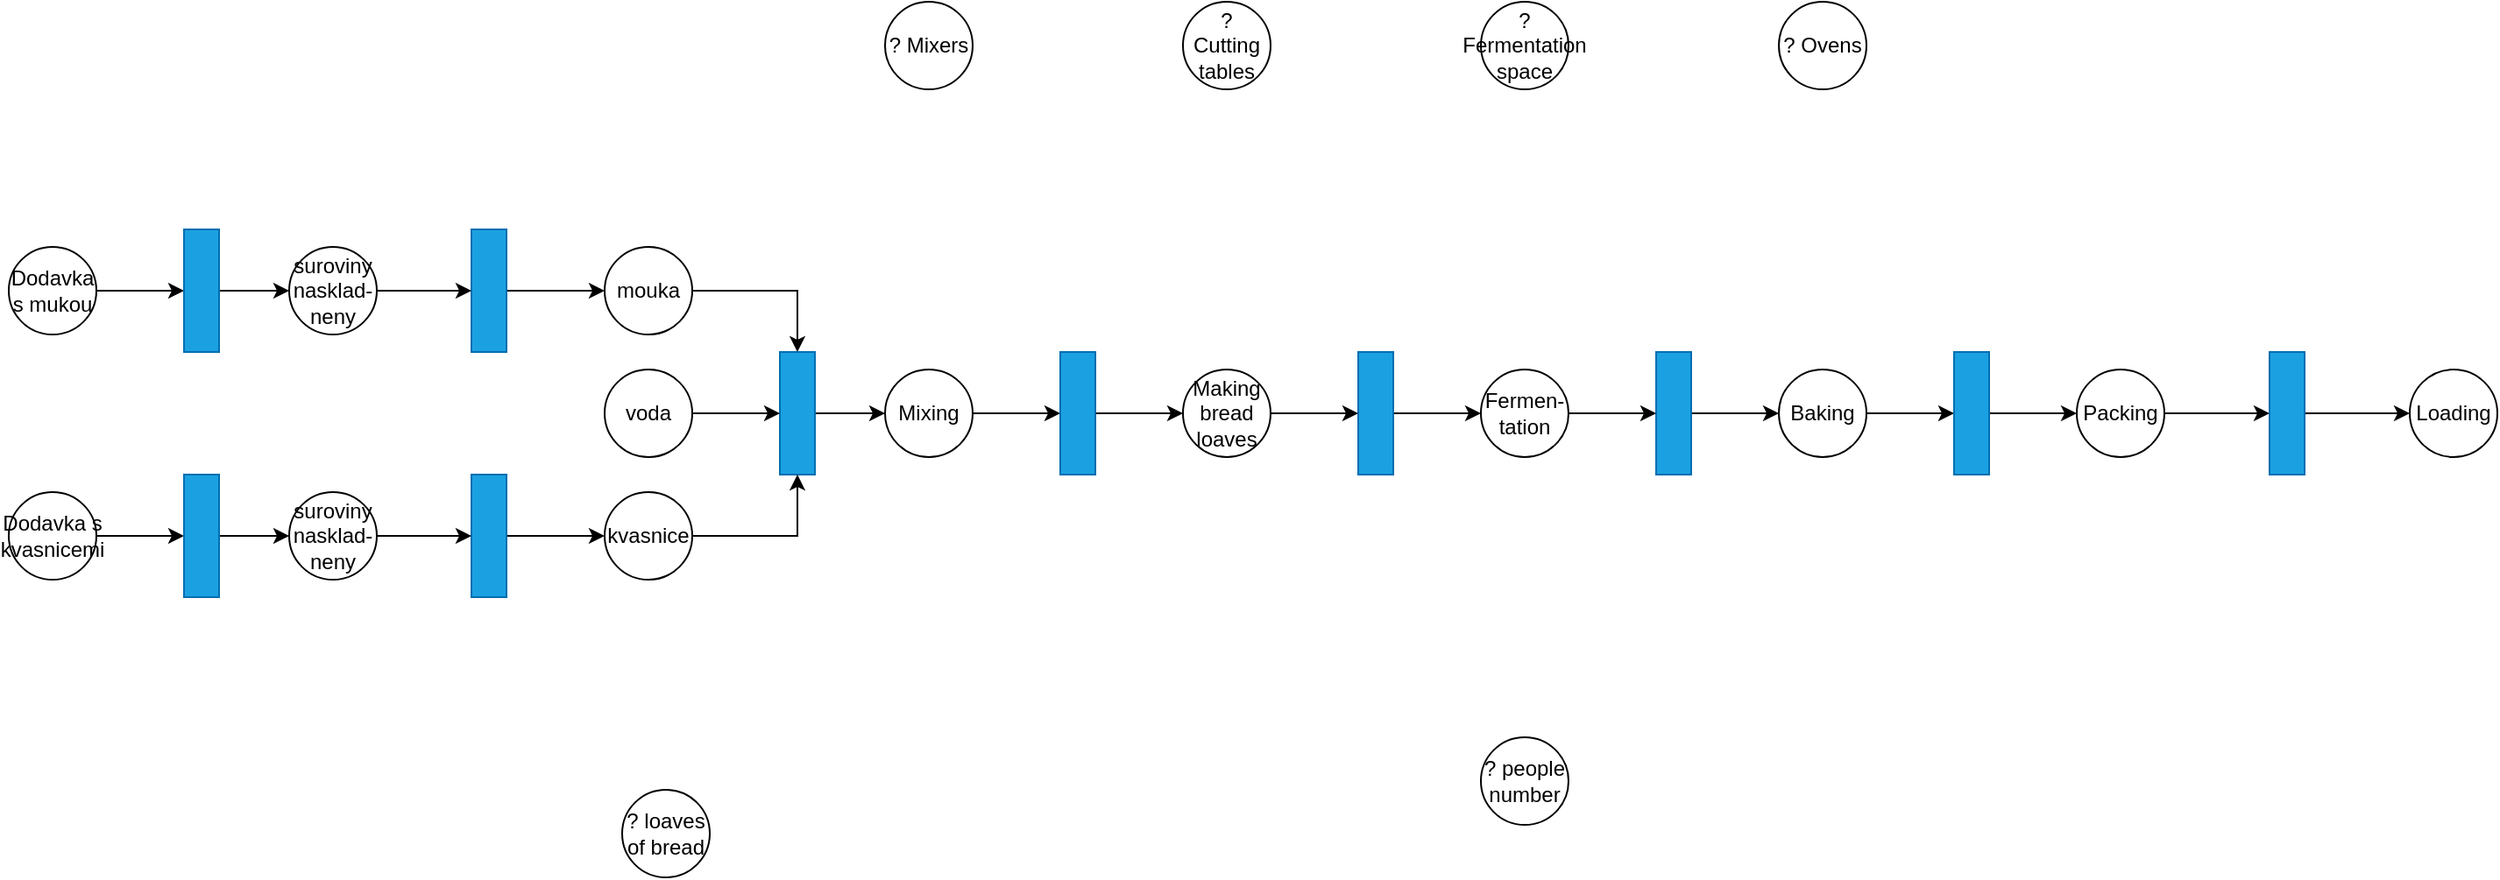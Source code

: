 <mxfile version="15.5.4" type="embed"><diagram id="23iRSUPoRavnBvh4doch" name="Page-1"><mxGraphModel dx="2022" dy="1120" grid="1" gridSize="10" guides="1" tooltips="1" connect="1" arrows="1" fold="1" page="1" pageScale="1" pageWidth="827" pageHeight="1169" math="0" shadow="0"><root><mxCell id="0"/><mxCell id="1" parent="0"/><mxCell id="2" style="edgeStyle=orthogonalEdgeStyle;rounded=0;orthogonalLoop=1;jettySize=auto;html=1;" parent="1" source="3" target="5" edge="1"><mxGeometry relative="1" as="geometry"/></mxCell><mxCell id="3" value="mouka" style="ellipse;whiteSpace=wrap;html=1;aspect=fixed;" parent="1" vertex="1"><mxGeometry x="490" y="320" width="50" height="50" as="geometry"/></mxCell><mxCell id="4" style="edgeStyle=orthogonalEdgeStyle;rounded=0;orthogonalLoop=1;jettySize=auto;html=1;" parent="1" source="5" target="7" edge="1"><mxGeometry relative="1" as="geometry"/></mxCell><mxCell id="5" value="" style="rounded=0;whiteSpace=wrap;html=1;fillColor=#1ba1e2;fontColor=#ffffff;strokeColor=#006EAF;" parent="1" vertex="1"><mxGeometry x="590" y="380" width="20" height="70" as="geometry"/></mxCell><mxCell id="6" style="edgeStyle=orthogonalEdgeStyle;rounded=0;orthogonalLoop=1;jettySize=auto;html=1;" parent="1" source="7" target="22" edge="1"><mxGeometry relative="1" as="geometry"><mxPoint x="900" y="410" as="targetPoint"/></mxGeometry></mxCell><mxCell id="7" value="Mixing" style="ellipse;whiteSpace=wrap;html=1;aspect=fixed;" parent="1" vertex="1"><mxGeometry x="650" y="390" width="50" height="50" as="geometry"/></mxCell><mxCell id="40" style="edgeStyle=orthogonalEdgeStyle;rounded=0;orthogonalLoop=1;jettySize=auto;html=1;" parent="1" source="22" target="35" edge="1"><mxGeometry relative="1" as="geometry"><mxPoint x="860" y="450" as="targetPoint"/></mxGeometry></mxCell><mxCell id="22" value="" style="rounded=0;whiteSpace=wrap;html=1;fillColor=#1ba1e2;fontColor=#ffffff;strokeColor=#006EAF;" parent="1" vertex="1"><mxGeometry x="750" y="380" width="20" height="70" as="geometry"/></mxCell><mxCell id="51" style="edgeStyle=orthogonalEdgeStyle;rounded=0;orthogonalLoop=1;jettySize=auto;html=1;" parent="1" source="23" target="3" edge="1"><mxGeometry relative="1" as="geometry"/></mxCell><mxCell id="23" value="" style="rounded=0;whiteSpace=wrap;html=1;fillColor=#1ba1e2;fontColor=#ffffff;strokeColor=#006EAF;" parent="1" vertex="1"><mxGeometry x="414" y="310" width="20" height="70" as="geometry"/></mxCell><mxCell id="44" style="edgeStyle=orthogonalEdgeStyle;rounded=0;orthogonalLoop=1;jettySize=auto;html=1;" parent="1" source="26" target="33" edge="1"><mxGeometry relative="1" as="geometry"/></mxCell><mxCell id="26" value="" style="rounded=0;whiteSpace=wrap;html=1;fillColor=#1ba1e2;fontColor=#ffffff;strokeColor=#006EAF;" parent="1" vertex="1"><mxGeometry x="1090" y="380" width="20" height="70" as="geometry"/></mxCell><mxCell id="42" style="edgeStyle=orthogonalEdgeStyle;rounded=0;orthogonalLoop=1;jettySize=auto;html=1;" parent="1" source="27" target="34" edge="1"><mxGeometry relative="1" as="geometry"/></mxCell><mxCell id="27" value="" style="rounded=0;whiteSpace=wrap;html=1;fillColor=#1ba1e2;fontColor=#ffffff;strokeColor=#006EAF;" parent="1" vertex="1"><mxGeometry x="920" y="380" width="20" height="70" as="geometry"/></mxCell><mxCell id="68" style="edgeStyle=orthogonalEdgeStyle;rounded=0;orthogonalLoop=1;jettySize=auto;html=1;" parent="1" source="33" target="67" edge="1"><mxGeometry relative="1" as="geometry"/></mxCell><mxCell id="33" value="Baking" style="ellipse;whiteSpace=wrap;html=1;aspect=fixed;" parent="1" vertex="1"><mxGeometry x="1160" y="390" width="50" height="50" as="geometry"/></mxCell><mxCell id="43" style="edgeStyle=orthogonalEdgeStyle;rounded=0;orthogonalLoop=1;jettySize=auto;html=1;" parent="1" source="34" target="26" edge="1"><mxGeometry relative="1" as="geometry"/></mxCell><mxCell id="34" value="Fermen-tation" style="ellipse;whiteSpace=wrap;html=1;aspect=fixed;" parent="1" vertex="1"><mxGeometry x="990" y="390" width="50" height="50" as="geometry"/></mxCell><mxCell id="41" style="edgeStyle=orthogonalEdgeStyle;rounded=0;orthogonalLoop=1;jettySize=auto;html=1;" parent="1" source="35" target="27" edge="1"><mxGeometry relative="1" as="geometry"/></mxCell><mxCell id="35" value="Making bread loaves" style="ellipse;whiteSpace=wrap;html=1;aspect=fixed;" parent="1" vertex="1"><mxGeometry x="820" y="390" width="50" height="50" as="geometry"/></mxCell><mxCell id="37" style="edgeStyle=orthogonalEdgeStyle;rounded=0;orthogonalLoop=1;jettySize=auto;html=1;" parent="1" source="36" target="5" edge="1"><mxGeometry relative="1" as="geometry"/></mxCell><mxCell id="36" value="voda" style="ellipse;whiteSpace=wrap;html=1;aspect=fixed;" parent="1" vertex="1"><mxGeometry x="490" y="390" width="50" height="50" as="geometry"/></mxCell><mxCell id="39" style="edgeStyle=orthogonalEdgeStyle;rounded=0;orthogonalLoop=1;jettySize=auto;html=1;" parent="1" source="38" target="5" edge="1"><mxGeometry relative="1" as="geometry"/></mxCell><mxCell id="38" value="kvasnice" style="ellipse;whiteSpace=wrap;html=1;aspect=fixed;" parent="1" vertex="1"><mxGeometry x="490" y="460" width="50" height="50" as="geometry"/></mxCell><mxCell id="47" style="edgeStyle=orthogonalEdgeStyle;rounded=0;orthogonalLoop=1;jettySize=auto;html=1;" parent="1" source="45" target="46" edge="1"><mxGeometry relative="1" as="geometry"/></mxCell><mxCell id="45" value="Dodavka s mukou" style="ellipse;whiteSpace=wrap;html=1;aspect=fixed;" parent="1" vertex="1"><mxGeometry x="150" y="320" width="50" height="50" as="geometry"/></mxCell><mxCell id="49" style="edgeStyle=orthogonalEdgeStyle;rounded=0;orthogonalLoop=1;jettySize=auto;html=1;" parent="1" source="46" target="48" edge="1"><mxGeometry relative="1" as="geometry"/></mxCell><mxCell id="46" value="" style="rounded=0;whiteSpace=wrap;html=1;fillColor=#1ba1e2;fontColor=#ffffff;strokeColor=#006EAF;" parent="1" vertex="1"><mxGeometry x="250" y="310" width="20" height="70" as="geometry"/></mxCell><mxCell id="50" style="edgeStyle=orthogonalEdgeStyle;rounded=0;orthogonalLoop=1;jettySize=auto;html=1;" parent="1" source="48" target="23" edge="1"><mxGeometry relative="1" as="geometry"/></mxCell><mxCell id="48" value="suroviny nasklad-neny" style="ellipse;whiteSpace=wrap;html=1;aspect=fixed;" parent="1" vertex="1"><mxGeometry x="310" y="320" width="50" height="50" as="geometry"/></mxCell><mxCell id="66" style="edgeStyle=orthogonalEdgeStyle;rounded=0;orthogonalLoop=1;jettySize=auto;html=1;" parent="1" source="59" target="38" edge="1"><mxGeometry relative="1" as="geometry"/></mxCell><mxCell id="59" value="" style="rounded=0;whiteSpace=wrap;html=1;fillColor=#1ba1e2;fontColor=#ffffff;strokeColor=#006EAF;" parent="1" vertex="1"><mxGeometry x="414" y="450" width="20" height="70" as="geometry"/></mxCell><mxCell id="60" style="edgeStyle=orthogonalEdgeStyle;rounded=0;orthogonalLoop=1;jettySize=auto;html=1;" parent="1" source="61" target="63" edge="1"><mxGeometry relative="1" as="geometry"/></mxCell><mxCell id="61" value="Dodavka s kvasnicemi" style="ellipse;whiteSpace=wrap;html=1;aspect=fixed;" parent="1" vertex="1"><mxGeometry x="150" y="460" width="50" height="50" as="geometry"/></mxCell><mxCell id="62" style="edgeStyle=orthogonalEdgeStyle;rounded=0;orthogonalLoop=1;jettySize=auto;html=1;" parent="1" source="63" target="65" edge="1"><mxGeometry relative="1" as="geometry"/></mxCell><mxCell id="63" value="" style="rounded=0;whiteSpace=wrap;html=1;fillColor=#1ba1e2;fontColor=#ffffff;strokeColor=#006EAF;" parent="1" vertex="1"><mxGeometry x="250" y="450" width="20" height="70" as="geometry"/></mxCell><mxCell id="64" style="edgeStyle=orthogonalEdgeStyle;rounded=0;orthogonalLoop=1;jettySize=auto;html=1;" parent="1" source="65" target="59" edge="1"><mxGeometry relative="1" as="geometry"/></mxCell><mxCell id="65" value="suroviny nasklad-neny" style="ellipse;whiteSpace=wrap;html=1;aspect=fixed;" parent="1" vertex="1"><mxGeometry x="310" y="460" width="50" height="50" as="geometry"/></mxCell><mxCell id="70" style="edgeStyle=orthogonalEdgeStyle;rounded=0;orthogonalLoop=1;jettySize=auto;html=1;" parent="1" source="67" target="69" edge="1"><mxGeometry relative="1" as="geometry"/></mxCell><mxCell id="67" value="" style="rounded=0;whiteSpace=wrap;html=1;fillColor=#1ba1e2;fontColor=#ffffff;strokeColor=#006EAF;" parent="1" vertex="1"><mxGeometry x="1260" y="380" width="20" height="70" as="geometry"/></mxCell><mxCell id="74" style="edgeStyle=orthogonalEdgeStyle;rounded=0;orthogonalLoop=1;jettySize=auto;html=1;" parent="1" source="69" target="71" edge="1"><mxGeometry relative="1" as="geometry"/></mxCell><mxCell id="69" value="Packing" style="ellipse;whiteSpace=wrap;html=1;aspect=fixed;" parent="1" vertex="1"><mxGeometry x="1330" y="390" width="50" height="50" as="geometry"/></mxCell><mxCell id="73" style="edgeStyle=orthogonalEdgeStyle;rounded=0;orthogonalLoop=1;jettySize=auto;html=1;" parent="1" source="71" target="72" edge="1"><mxGeometry relative="1" as="geometry"/></mxCell><mxCell id="71" value="" style="rounded=0;whiteSpace=wrap;html=1;fillColor=#1ba1e2;fontColor=#ffffff;strokeColor=#006EAF;" parent="1" vertex="1"><mxGeometry x="1440" y="380" width="20" height="70" as="geometry"/></mxCell><mxCell id="72" value="Loading" style="ellipse;whiteSpace=wrap;html=1;aspect=fixed;" parent="1" vertex="1"><mxGeometry x="1520" y="390" width="50" height="50" as="geometry"/></mxCell><mxCell id="77" value="? people number" style="ellipse;whiteSpace=wrap;html=1;aspect=fixed;" parent="1" vertex="1"><mxGeometry x="990" y="600" width="50" height="50" as="geometry"/></mxCell><mxCell id="78" value="? Ovens" style="ellipse;whiteSpace=wrap;html=1;aspect=fixed;" vertex="1" parent="1"><mxGeometry x="1160" y="180" width="50" height="50" as="geometry"/></mxCell><mxCell id="79" value="? Mixers" style="ellipse;whiteSpace=wrap;html=1;aspect=fixed;" vertex="1" parent="1"><mxGeometry x="650" y="180" width="50" height="50" as="geometry"/></mxCell><mxCell id="80" value="? Fermentation space" style="ellipse;whiteSpace=wrap;html=1;aspect=fixed;" vertex="1" parent="1"><mxGeometry x="990" y="180" width="50" height="50" as="geometry"/></mxCell><mxCell id="81" value="? Cutting tables" style="ellipse;whiteSpace=wrap;html=1;aspect=fixed;" vertex="1" parent="1"><mxGeometry x="820" y="180" width="50" height="50" as="geometry"/></mxCell><mxCell id="82" value="? loaves of bread" style="ellipse;whiteSpace=wrap;html=1;aspect=fixed;" vertex="1" parent="1"><mxGeometry x="500" y="630" width="50" height="50" as="geometry"/></mxCell></root></mxGraphModel></diagram></mxfile>
